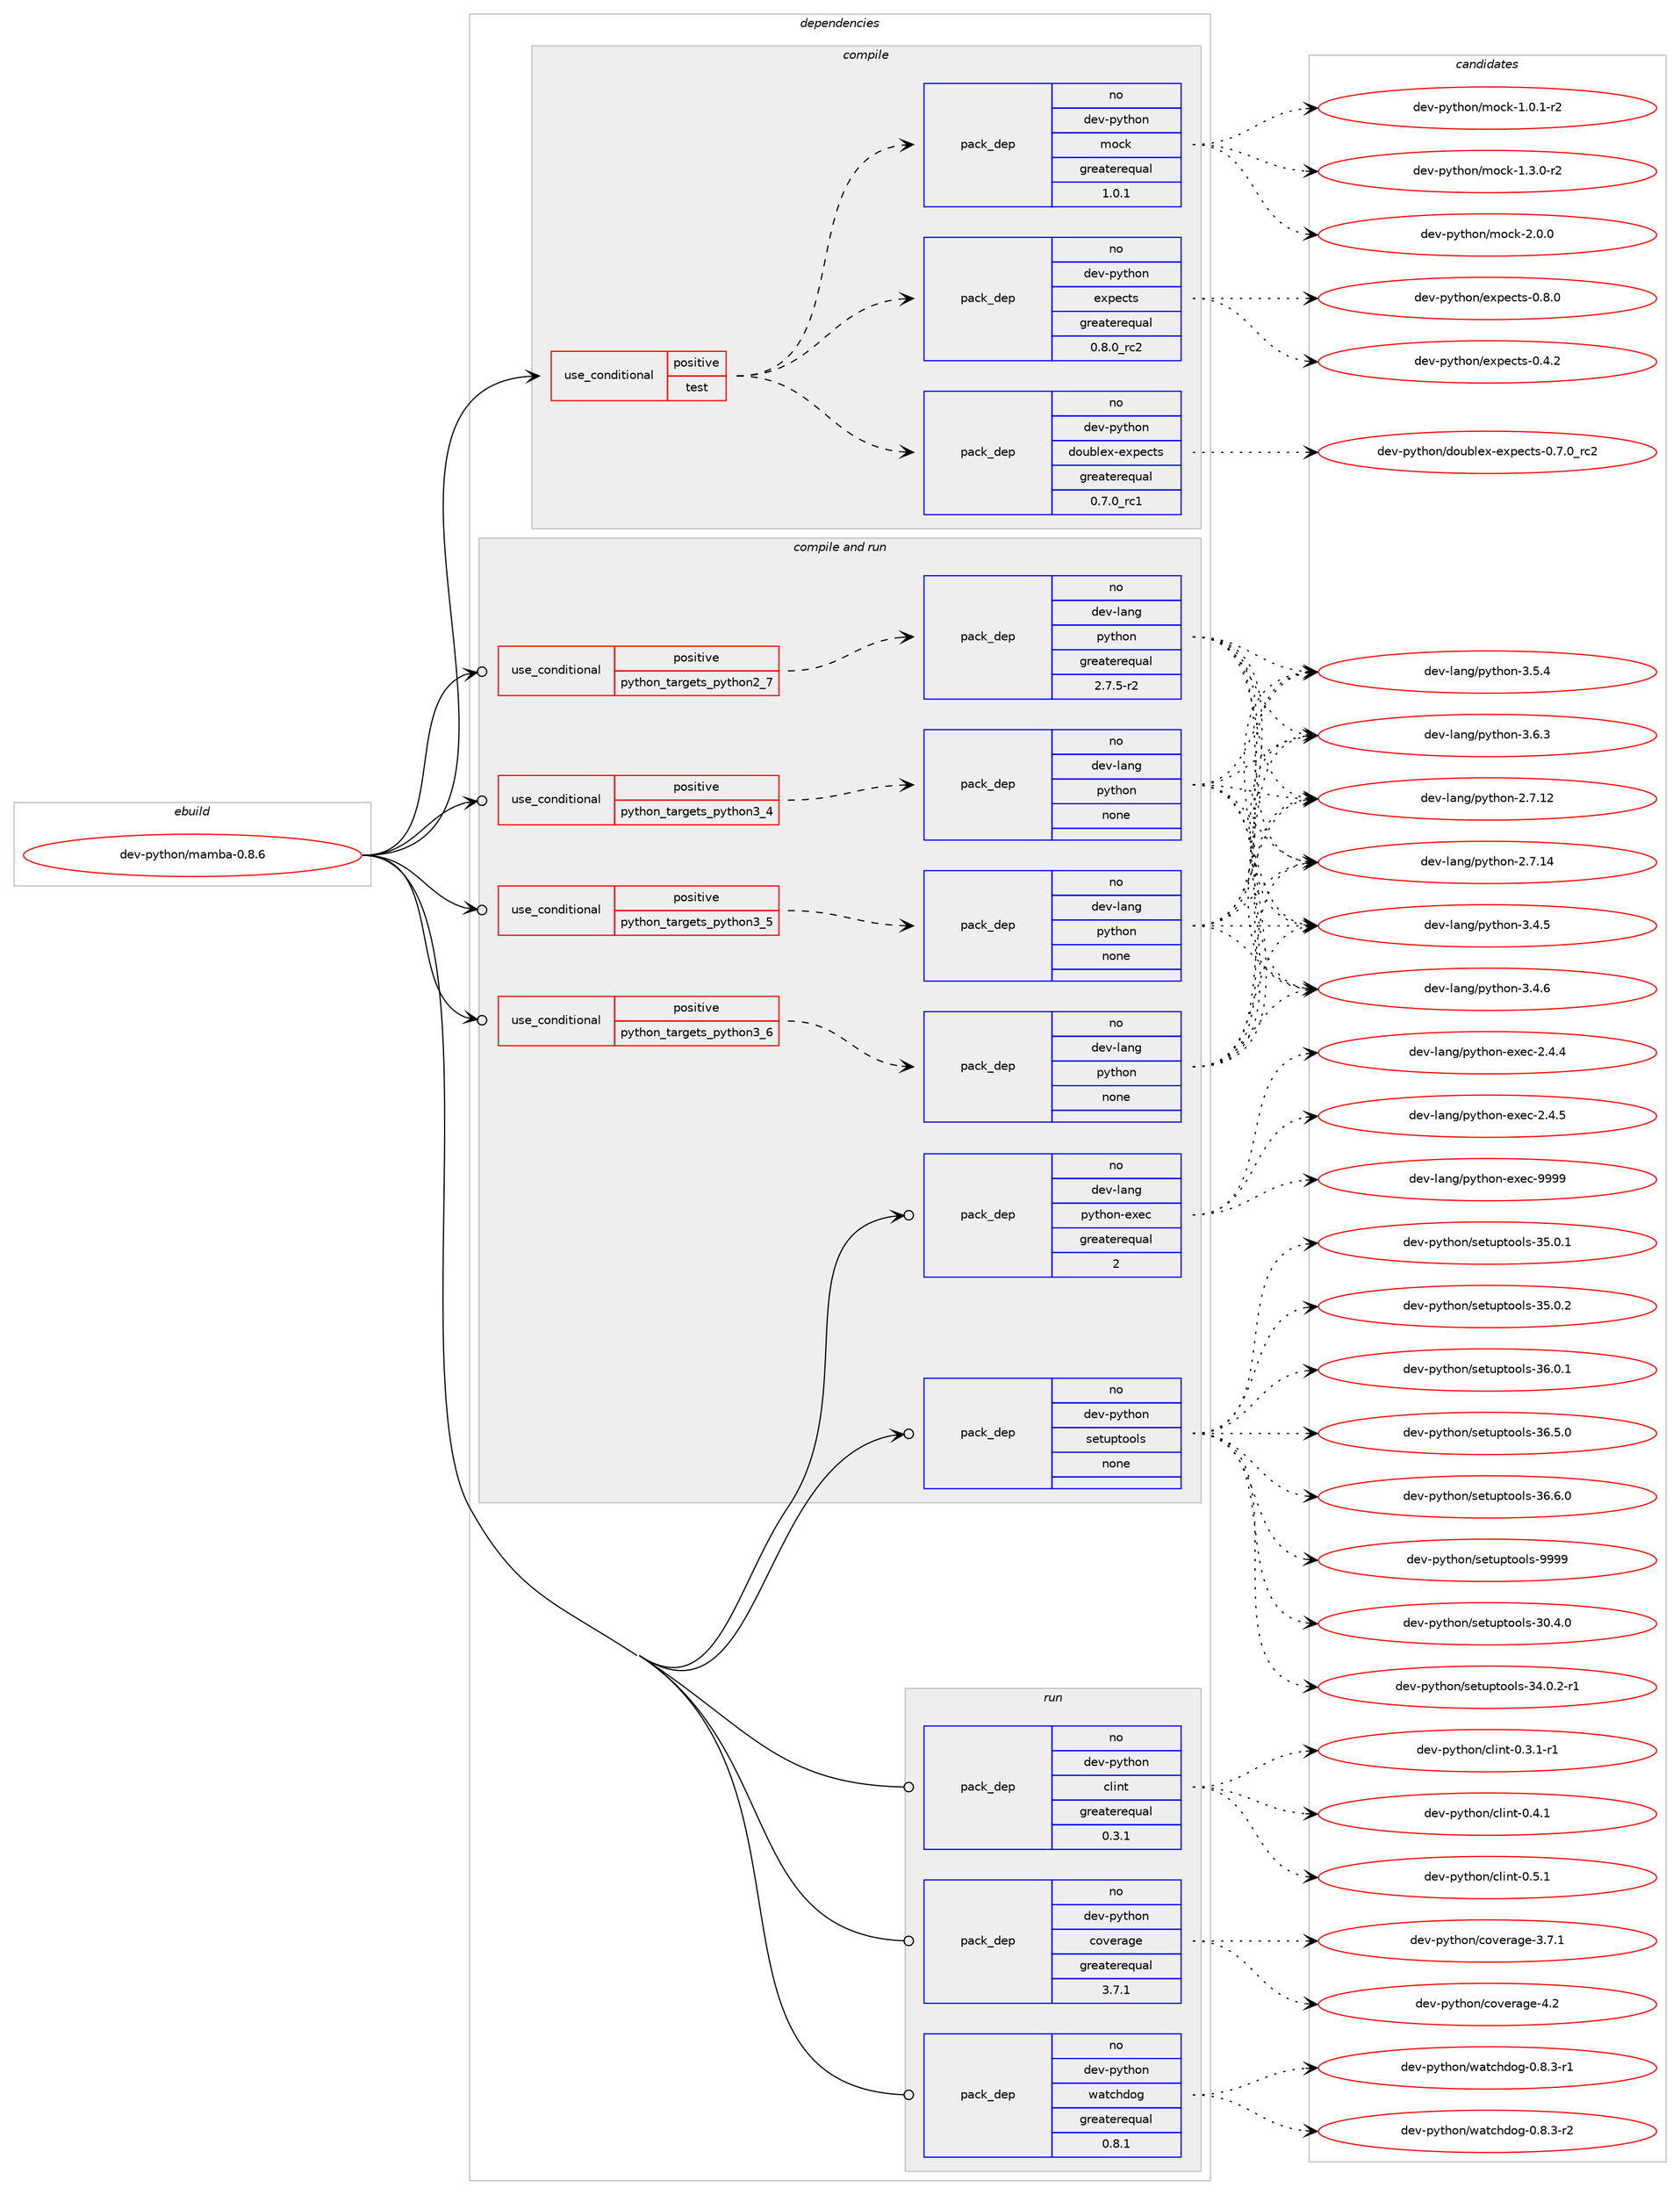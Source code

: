 digraph prolog {

# *************
# Graph options
# *************

newrank=true;
concentrate=true;
compound=true;
graph [rankdir=LR,fontname=Helvetica,fontsize=10,ranksep=1.5];#, ranksep=2.5, nodesep=0.2];
edge  [arrowhead=vee];
node  [fontname=Helvetica,fontsize=10];

# **********
# The ebuild
# **********

subgraph cluster_leftcol {
color=gray;
rank=same;
label=<<i>ebuild</i>>;
id [label="dev-python/mamba-0.8.6", color=red, width=4, href="../dev-python/mamba-0.8.6.svg"];
}

# ****************
# The dependencies
# ****************

subgraph cluster_midcol {
color=gray;
label=<<i>dependencies</i>>;
subgraph cluster_compile {
fillcolor="#eeeeee";
style=filled;
label=<<i>compile</i>>;
subgraph cond35209 {
dependency165236 [label=<<TABLE BORDER="0" CELLBORDER="1" CELLSPACING="0" CELLPADDING="4"><TR><TD ROWSPAN="3" CELLPADDING="10">use_conditional</TD></TR><TR><TD>positive</TD></TR><TR><TD>test</TD></TR></TABLE>>, shape=none, color=red];
subgraph pack126174 {
dependency165237 [label=<<TABLE BORDER="0" CELLBORDER="1" CELLSPACING="0" CELLPADDING="4" WIDTH="220"><TR><TD ROWSPAN="6" CELLPADDING="30">pack_dep</TD></TR><TR><TD WIDTH="110">no</TD></TR><TR><TD>dev-python</TD></TR><TR><TD>doublex-expects</TD></TR><TR><TD>greaterequal</TD></TR><TR><TD>0.7.0_rc1</TD></TR></TABLE>>, shape=none, color=blue];
}
dependency165236:e -> dependency165237:w [weight=20,style="dashed",arrowhead="vee"];
subgraph pack126175 {
dependency165238 [label=<<TABLE BORDER="0" CELLBORDER="1" CELLSPACING="0" CELLPADDING="4" WIDTH="220"><TR><TD ROWSPAN="6" CELLPADDING="30">pack_dep</TD></TR><TR><TD WIDTH="110">no</TD></TR><TR><TD>dev-python</TD></TR><TR><TD>expects</TD></TR><TR><TD>greaterequal</TD></TR><TR><TD>0.8.0_rc2</TD></TR></TABLE>>, shape=none, color=blue];
}
dependency165236:e -> dependency165238:w [weight=20,style="dashed",arrowhead="vee"];
subgraph pack126176 {
dependency165239 [label=<<TABLE BORDER="0" CELLBORDER="1" CELLSPACING="0" CELLPADDING="4" WIDTH="220"><TR><TD ROWSPAN="6" CELLPADDING="30">pack_dep</TD></TR><TR><TD WIDTH="110">no</TD></TR><TR><TD>dev-python</TD></TR><TR><TD>mock</TD></TR><TR><TD>greaterequal</TD></TR><TR><TD>1.0.1</TD></TR></TABLE>>, shape=none, color=blue];
}
dependency165236:e -> dependency165239:w [weight=20,style="dashed",arrowhead="vee"];
}
id:e -> dependency165236:w [weight=20,style="solid",arrowhead="vee"];
}
subgraph cluster_compileandrun {
fillcolor="#eeeeee";
style=filled;
label=<<i>compile and run</i>>;
subgraph cond35210 {
dependency165240 [label=<<TABLE BORDER="0" CELLBORDER="1" CELLSPACING="0" CELLPADDING="4"><TR><TD ROWSPAN="3" CELLPADDING="10">use_conditional</TD></TR><TR><TD>positive</TD></TR><TR><TD>python_targets_python2_7</TD></TR></TABLE>>, shape=none, color=red];
subgraph pack126177 {
dependency165241 [label=<<TABLE BORDER="0" CELLBORDER="1" CELLSPACING="0" CELLPADDING="4" WIDTH="220"><TR><TD ROWSPAN="6" CELLPADDING="30">pack_dep</TD></TR><TR><TD WIDTH="110">no</TD></TR><TR><TD>dev-lang</TD></TR><TR><TD>python</TD></TR><TR><TD>greaterequal</TD></TR><TR><TD>2.7.5-r2</TD></TR></TABLE>>, shape=none, color=blue];
}
dependency165240:e -> dependency165241:w [weight=20,style="dashed",arrowhead="vee"];
}
id:e -> dependency165240:w [weight=20,style="solid",arrowhead="odotvee"];
subgraph cond35211 {
dependency165242 [label=<<TABLE BORDER="0" CELLBORDER="1" CELLSPACING="0" CELLPADDING="4"><TR><TD ROWSPAN="3" CELLPADDING="10">use_conditional</TD></TR><TR><TD>positive</TD></TR><TR><TD>python_targets_python3_4</TD></TR></TABLE>>, shape=none, color=red];
subgraph pack126178 {
dependency165243 [label=<<TABLE BORDER="0" CELLBORDER="1" CELLSPACING="0" CELLPADDING="4" WIDTH="220"><TR><TD ROWSPAN="6" CELLPADDING="30">pack_dep</TD></TR><TR><TD WIDTH="110">no</TD></TR><TR><TD>dev-lang</TD></TR><TR><TD>python</TD></TR><TR><TD>none</TD></TR><TR><TD></TD></TR></TABLE>>, shape=none, color=blue];
}
dependency165242:e -> dependency165243:w [weight=20,style="dashed",arrowhead="vee"];
}
id:e -> dependency165242:w [weight=20,style="solid",arrowhead="odotvee"];
subgraph cond35212 {
dependency165244 [label=<<TABLE BORDER="0" CELLBORDER="1" CELLSPACING="0" CELLPADDING="4"><TR><TD ROWSPAN="3" CELLPADDING="10">use_conditional</TD></TR><TR><TD>positive</TD></TR><TR><TD>python_targets_python3_5</TD></TR></TABLE>>, shape=none, color=red];
subgraph pack126179 {
dependency165245 [label=<<TABLE BORDER="0" CELLBORDER="1" CELLSPACING="0" CELLPADDING="4" WIDTH="220"><TR><TD ROWSPAN="6" CELLPADDING="30">pack_dep</TD></TR><TR><TD WIDTH="110">no</TD></TR><TR><TD>dev-lang</TD></TR><TR><TD>python</TD></TR><TR><TD>none</TD></TR><TR><TD></TD></TR></TABLE>>, shape=none, color=blue];
}
dependency165244:e -> dependency165245:w [weight=20,style="dashed",arrowhead="vee"];
}
id:e -> dependency165244:w [weight=20,style="solid",arrowhead="odotvee"];
subgraph cond35213 {
dependency165246 [label=<<TABLE BORDER="0" CELLBORDER="1" CELLSPACING="0" CELLPADDING="4"><TR><TD ROWSPAN="3" CELLPADDING="10">use_conditional</TD></TR><TR><TD>positive</TD></TR><TR><TD>python_targets_python3_6</TD></TR></TABLE>>, shape=none, color=red];
subgraph pack126180 {
dependency165247 [label=<<TABLE BORDER="0" CELLBORDER="1" CELLSPACING="0" CELLPADDING="4" WIDTH="220"><TR><TD ROWSPAN="6" CELLPADDING="30">pack_dep</TD></TR><TR><TD WIDTH="110">no</TD></TR><TR><TD>dev-lang</TD></TR><TR><TD>python</TD></TR><TR><TD>none</TD></TR><TR><TD></TD></TR></TABLE>>, shape=none, color=blue];
}
dependency165246:e -> dependency165247:w [weight=20,style="dashed",arrowhead="vee"];
}
id:e -> dependency165246:w [weight=20,style="solid",arrowhead="odotvee"];
subgraph pack126181 {
dependency165248 [label=<<TABLE BORDER="0" CELLBORDER="1" CELLSPACING="0" CELLPADDING="4" WIDTH="220"><TR><TD ROWSPAN="6" CELLPADDING="30">pack_dep</TD></TR><TR><TD WIDTH="110">no</TD></TR><TR><TD>dev-lang</TD></TR><TR><TD>python-exec</TD></TR><TR><TD>greaterequal</TD></TR><TR><TD>2</TD></TR></TABLE>>, shape=none, color=blue];
}
id:e -> dependency165248:w [weight=20,style="solid",arrowhead="odotvee"];
subgraph pack126182 {
dependency165249 [label=<<TABLE BORDER="0" CELLBORDER="1" CELLSPACING="0" CELLPADDING="4" WIDTH="220"><TR><TD ROWSPAN="6" CELLPADDING="30">pack_dep</TD></TR><TR><TD WIDTH="110">no</TD></TR><TR><TD>dev-python</TD></TR><TR><TD>setuptools</TD></TR><TR><TD>none</TD></TR><TR><TD></TD></TR></TABLE>>, shape=none, color=blue];
}
id:e -> dependency165249:w [weight=20,style="solid",arrowhead="odotvee"];
}
subgraph cluster_run {
fillcolor="#eeeeee";
style=filled;
label=<<i>run</i>>;
subgraph pack126183 {
dependency165250 [label=<<TABLE BORDER="0" CELLBORDER="1" CELLSPACING="0" CELLPADDING="4" WIDTH="220"><TR><TD ROWSPAN="6" CELLPADDING="30">pack_dep</TD></TR><TR><TD WIDTH="110">no</TD></TR><TR><TD>dev-python</TD></TR><TR><TD>clint</TD></TR><TR><TD>greaterequal</TD></TR><TR><TD>0.3.1</TD></TR></TABLE>>, shape=none, color=blue];
}
id:e -> dependency165250:w [weight=20,style="solid",arrowhead="odot"];
subgraph pack126184 {
dependency165251 [label=<<TABLE BORDER="0" CELLBORDER="1" CELLSPACING="0" CELLPADDING="4" WIDTH="220"><TR><TD ROWSPAN="6" CELLPADDING="30">pack_dep</TD></TR><TR><TD WIDTH="110">no</TD></TR><TR><TD>dev-python</TD></TR><TR><TD>coverage</TD></TR><TR><TD>greaterequal</TD></TR><TR><TD>3.7.1</TD></TR></TABLE>>, shape=none, color=blue];
}
id:e -> dependency165251:w [weight=20,style="solid",arrowhead="odot"];
subgraph pack126185 {
dependency165252 [label=<<TABLE BORDER="0" CELLBORDER="1" CELLSPACING="0" CELLPADDING="4" WIDTH="220"><TR><TD ROWSPAN="6" CELLPADDING="30">pack_dep</TD></TR><TR><TD WIDTH="110">no</TD></TR><TR><TD>dev-python</TD></TR><TR><TD>watchdog</TD></TR><TR><TD>greaterequal</TD></TR><TR><TD>0.8.1</TD></TR></TABLE>>, shape=none, color=blue];
}
id:e -> dependency165252:w [weight=20,style="solid",arrowhead="odot"];
}
}

# **************
# The candidates
# **************

subgraph cluster_choices {
rank=same;
color=gray;
label=<<i>candidates</i>>;

subgraph choice126174 {
color=black;
nodesep=1;
choice1001011184511212111610411111047100111117981081011204510112011210199116115454846554648951149950 [label="dev-python/doublex-expects-0.7.0_rc2", color=red, width=4,href="../dev-python/doublex-expects-0.7.0_rc2.svg"];
dependency165237:e -> choice1001011184511212111610411111047100111117981081011204510112011210199116115454846554648951149950:w [style=dotted,weight="100"];
}
subgraph choice126175 {
color=black;
nodesep=1;
choice100101118451121211161041111104710112011210199116115454846524650 [label="dev-python/expects-0.4.2", color=red, width=4,href="../dev-python/expects-0.4.2.svg"];
choice100101118451121211161041111104710112011210199116115454846564648 [label="dev-python/expects-0.8.0", color=red, width=4,href="../dev-python/expects-0.8.0.svg"];
dependency165238:e -> choice100101118451121211161041111104710112011210199116115454846524650:w [style=dotted,weight="100"];
dependency165238:e -> choice100101118451121211161041111104710112011210199116115454846564648:w [style=dotted,weight="100"];
}
subgraph choice126176 {
color=black;
nodesep=1;
choice1001011184511212111610411111047109111991074549464846494511450 [label="dev-python/mock-1.0.1-r2", color=red, width=4,href="../dev-python/mock-1.0.1-r2.svg"];
choice1001011184511212111610411111047109111991074549465146484511450 [label="dev-python/mock-1.3.0-r2", color=red, width=4,href="../dev-python/mock-1.3.0-r2.svg"];
choice100101118451121211161041111104710911199107455046484648 [label="dev-python/mock-2.0.0", color=red, width=4,href="../dev-python/mock-2.0.0.svg"];
dependency165239:e -> choice1001011184511212111610411111047109111991074549464846494511450:w [style=dotted,weight="100"];
dependency165239:e -> choice1001011184511212111610411111047109111991074549465146484511450:w [style=dotted,weight="100"];
dependency165239:e -> choice100101118451121211161041111104710911199107455046484648:w [style=dotted,weight="100"];
}
subgraph choice126177 {
color=black;
nodesep=1;
choice10010111845108971101034711212111610411111045504655464950 [label="dev-lang/python-2.7.12", color=red, width=4,href="../dev-lang/python-2.7.12.svg"];
choice10010111845108971101034711212111610411111045504655464952 [label="dev-lang/python-2.7.14", color=red, width=4,href="../dev-lang/python-2.7.14.svg"];
choice100101118451089711010347112121116104111110455146524653 [label="dev-lang/python-3.4.5", color=red, width=4,href="../dev-lang/python-3.4.5.svg"];
choice100101118451089711010347112121116104111110455146524654 [label="dev-lang/python-3.4.6", color=red, width=4,href="../dev-lang/python-3.4.6.svg"];
choice100101118451089711010347112121116104111110455146534652 [label="dev-lang/python-3.5.4", color=red, width=4,href="../dev-lang/python-3.5.4.svg"];
choice100101118451089711010347112121116104111110455146544651 [label="dev-lang/python-3.6.3", color=red, width=4,href="../dev-lang/python-3.6.3.svg"];
dependency165241:e -> choice10010111845108971101034711212111610411111045504655464950:w [style=dotted,weight="100"];
dependency165241:e -> choice10010111845108971101034711212111610411111045504655464952:w [style=dotted,weight="100"];
dependency165241:e -> choice100101118451089711010347112121116104111110455146524653:w [style=dotted,weight="100"];
dependency165241:e -> choice100101118451089711010347112121116104111110455146524654:w [style=dotted,weight="100"];
dependency165241:e -> choice100101118451089711010347112121116104111110455146534652:w [style=dotted,weight="100"];
dependency165241:e -> choice100101118451089711010347112121116104111110455146544651:w [style=dotted,weight="100"];
}
subgraph choice126178 {
color=black;
nodesep=1;
choice10010111845108971101034711212111610411111045504655464950 [label="dev-lang/python-2.7.12", color=red, width=4,href="../dev-lang/python-2.7.12.svg"];
choice10010111845108971101034711212111610411111045504655464952 [label="dev-lang/python-2.7.14", color=red, width=4,href="../dev-lang/python-2.7.14.svg"];
choice100101118451089711010347112121116104111110455146524653 [label="dev-lang/python-3.4.5", color=red, width=4,href="../dev-lang/python-3.4.5.svg"];
choice100101118451089711010347112121116104111110455146524654 [label="dev-lang/python-3.4.6", color=red, width=4,href="../dev-lang/python-3.4.6.svg"];
choice100101118451089711010347112121116104111110455146534652 [label="dev-lang/python-3.5.4", color=red, width=4,href="../dev-lang/python-3.5.4.svg"];
choice100101118451089711010347112121116104111110455146544651 [label="dev-lang/python-3.6.3", color=red, width=4,href="../dev-lang/python-3.6.3.svg"];
dependency165243:e -> choice10010111845108971101034711212111610411111045504655464950:w [style=dotted,weight="100"];
dependency165243:e -> choice10010111845108971101034711212111610411111045504655464952:w [style=dotted,weight="100"];
dependency165243:e -> choice100101118451089711010347112121116104111110455146524653:w [style=dotted,weight="100"];
dependency165243:e -> choice100101118451089711010347112121116104111110455146524654:w [style=dotted,weight="100"];
dependency165243:e -> choice100101118451089711010347112121116104111110455146534652:w [style=dotted,weight="100"];
dependency165243:e -> choice100101118451089711010347112121116104111110455146544651:w [style=dotted,weight="100"];
}
subgraph choice126179 {
color=black;
nodesep=1;
choice10010111845108971101034711212111610411111045504655464950 [label="dev-lang/python-2.7.12", color=red, width=4,href="../dev-lang/python-2.7.12.svg"];
choice10010111845108971101034711212111610411111045504655464952 [label="dev-lang/python-2.7.14", color=red, width=4,href="../dev-lang/python-2.7.14.svg"];
choice100101118451089711010347112121116104111110455146524653 [label="dev-lang/python-3.4.5", color=red, width=4,href="../dev-lang/python-3.4.5.svg"];
choice100101118451089711010347112121116104111110455146524654 [label="dev-lang/python-3.4.6", color=red, width=4,href="../dev-lang/python-3.4.6.svg"];
choice100101118451089711010347112121116104111110455146534652 [label="dev-lang/python-3.5.4", color=red, width=4,href="../dev-lang/python-3.5.4.svg"];
choice100101118451089711010347112121116104111110455146544651 [label="dev-lang/python-3.6.3", color=red, width=4,href="../dev-lang/python-3.6.3.svg"];
dependency165245:e -> choice10010111845108971101034711212111610411111045504655464950:w [style=dotted,weight="100"];
dependency165245:e -> choice10010111845108971101034711212111610411111045504655464952:w [style=dotted,weight="100"];
dependency165245:e -> choice100101118451089711010347112121116104111110455146524653:w [style=dotted,weight="100"];
dependency165245:e -> choice100101118451089711010347112121116104111110455146524654:w [style=dotted,weight="100"];
dependency165245:e -> choice100101118451089711010347112121116104111110455146534652:w [style=dotted,weight="100"];
dependency165245:e -> choice100101118451089711010347112121116104111110455146544651:w [style=dotted,weight="100"];
}
subgraph choice126180 {
color=black;
nodesep=1;
choice10010111845108971101034711212111610411111045504655464950 [label="dev-lang/python-2.7.12", color=red, width=4,href="../dev-lang/python-2.7.12.svg"];
choice10010111845108971101034711212111610411111045504655464952 [label="dev-lang/python-2.7.14", color=red, width=4,href="../dev-lang/python-2.7.14.svg"];
choice100101118451089711010347112121116104111110455146524653 [label="dev-lang/python-3.4.5", color=red, width=4,href="../dev-lang/python-3.4.5.svg"];
choice100101118451089711010347112121116104111110455146524654 [label="dev-lang/python-3.4.6", color=red, width=4,href="../dev-lang/python-3.4.6.svg"];
choice100101118451089711010347112121116104111110455146534652 [label="dev-lang/python-3.5.4", color=red, width=4,href="../dev-lang/python-3.5.4.svg"];
choice100101118451089711010347112121116104111110455146544651 [label="dev-lang/python-3.6.3", color=red, width=4,href="../dev-lang/python-3.6.3.svg"];
dependency165247:e -> choice10010111845108971101034711212111610411111045504655464950:w [style=dotted,weight="100"];
dependency165247:e -> choice10010111845108971101034711212111610411111045504655464952:w [style=dotted,weight="100"];
dependency165247:e -> choice100101118451089711010347112121116104111110455146524653:w [style=dotted,weight="100"];
dependency165247:e -> choice100101118451089711010347112121116104111110455146524654:w [style=dotted,weight="100"];
dependency165247:e -> choice100101118451089711010347112121116104111110455146534652:w [style=dotted,weight="100"];
dependency165247:e -> choice100101118451089711010347112121116104111110455146544651:w [style=dotted,weight="100"];
}
subgraph choice126181 {
color=black;
nodesep=1;
choice1001011184510897110103471121211161041111104510112010199455046524652 [label="dev-lang/python-exec-2.4.4", color=red, width=4,href="../dev-lang/python-exec-2.4.4.svg"];
choice1001011184510897110103471121211161041111104510112010199455046524653 [label="dev-lang/python-exec-2.4.5", color=red, width=4,href="../dev-lang/python-exec-2.4.5.svg"];
choice10010111845108971101034711212111610411111045101120101994557575757 [label="dev-lang/python-exec-9999", color=red, width=4,href="../dev-lang/python-exec-9999.svg"];
dependency165248:e -> choice1001011184510897110103471121211161041111104510112010199455046524652:w [style=dotted,weight="100"];
dependency165248:e -> choice1001011184510897110103471121211161041111104510112010199455046524653:w [style=dotted,weight="100"];
dependency165248:e -> choice10010111845108971101034711212111610411111045101120101994557575757:w [style=dotted,weight="100"];
}
subgraph choice126182 {
color=black;
nodesep=1;
choice100101118451121211161041111104711510111611711211611111110811545514846524648 [label="dev-python/setuptools-30.4.0", color=red, width=4,href="../dev-python/setuptools-30.4.0.svg"];
choice1001011184511212111610411111047115101116117112116111111108115455152464846504511449 [label="dev-python/setuptools-34.0.2-r1", color=red, width=4,href="../dev-python/setuptools-34.0.2-r1.svg"];
choice100101118451121211161041111104711510111611711211611111110811545515346484649 [label="dev-python/setuptools-35.0.1", color=red, width=4,href="../dev-python/setuptools-35.0.1.svg"];
choice100101118451121211161041111104711510111611711211611111110811545515346484650 [label="dev-python/setuptools-35.0.2", color=red, width=4,href="../dev-python/setuptools-35.0.2.svg"];
choice100101118451121211161041111104711510111611711211611111110811545515446484649 [label="dev-python/setuptools-36.0.1", color=red, width=4,href="../dev-python/setuptools-36.0.1.svg"];
choice100101118451121211161041111104711510111611711211611111110811545515446534648 [label="dev-python/setuptools-36.5.0", color=red, width=4,href="../dev-python/setuptools-36.5.0.svg"];
choice100101118451121211161041111104711510111611711211611111110811545515446544648 [label="dev-python/setuptools-36.6.0", color=red, width=4,href="../dev-python/setuptools-36.6.0.svg"];
choice10010111845112121116104111110471151011161171121161111111081154557575757 [label="dev-python/setuptools-9999", color=red, width=4,href="../dev-python/setuptools-9999.svg"];
dependency165249:e -> choice100101118451121211161041111104711510111611711211611111110811545514846524648:w [style=dotted,weight="100"];
dependency165249:e -> choice1001011184511212111610411111047115101116117112116111111108115455152464846504511449:w [style=dotted,weight="100"];
dependency165249:e -> choice100101118451121211161041111104711510111611711211611111110811545515346484649:w [style=dotted,weight="100"];
dependency165249:e -> choice100101118451121211161041111104711510111611711211611111110811545515346484650:w [style=dotted,weight="100"];
dependency165249:e -> choice100101118451121211161041111104711510111611711211611111110811545515446484649:w [style=dotted,weight="100"];
dependency165249:e -> choice100101118451121211161041111104711510111611711211611111110811545515446534648:w [style=dotted,weight="100"];
dependency165249:e -> choice100101118451121211161041111104711510111611711211611111110811545515446544648:w [style=dotted,weight="100"];
dependency165249:e -> choice10010111845112121116104111110471151011161171121161111111081154557575757:w [style=dotted,weight="100"];
}
subgraph choice126183 {
color=black;
nodesep=1;
choice1001011184511212111610411111047991081051101164548465146494511449 [label="dev-python/clint-0.3.1-r1", color=red, width=4,href="../dev-python/clint-0.3.1-r1.svg"];
choice100101118451121211161041111104799108105110116454846524649 [label="dev-python/clint-0.4.1", color=red, width=4,href="../dev-python/clint-0.4.1.svg"];
choice100101118451121211161041111104799108105110116454846534649 [label="dev-python/clint-0.5.1", color=red, width=4,href="../dev-python/clint-0.5.1.svg"];
dependency165250:e -> choice1001011184511212111610411111047991081051101164548465146494511449:w [style=dotted,weight="100"];
dependency165250:e -> choice100101118451121211161041111104799108105110116454846524649:w [style=dotted,weight="100"];
dependency165250:e -> choice100101118451121211161041111104799108105110116454846534649:w [style=dotted,weight="100"];
}
subgraph choice126184 {
color=black;
nodesep=1;
choice10010111845112121116104111110479911111810111497103101455146554649 [label="dev-python/coverage-3.7.1", color=red, width=4,href="../dev-python/coverage-3.7.1.svg"];
choice1001011184511212111610411111047991111181011149710310145524650 [label="dev-python/coverage-4.2", color=red, width=4,href="../dev-python/coverage-4.2.svg"];
dependency165251:e -> choice10010111845112121116104111110479911111810111497103101455146554649:w [style=dotted,weight="100"];
dependency165251:e -> choice1001011184511212111610411111047991111181011149710310145524650:w [style=dotted,weight="100"];
}
subgraph choice126185 {
color=black;
nodesep=1;
choice100101118451121211161041111104711997116991041001111034548465646514511449 [label="dev-python/watchdog-0.8.3-r1", color=red, width=4,href="../dev-python/watchdog-0.8.3-r1.svg"];
choice100101118451121211161041111104711997116991041001111034548465646514511450 [label="dev-python/watchdog-0.8.3-r2", color=red, width=4,href="../dev-python/watchdog-0.8.3-r2.svg"];
dependency165252:e -> choice100101118451121211161041111104711997116991041001111034548465646514511449:w [style=dotted,weight="100"];
dependency165252:e -> choice100101118451121211161041111104711997116991041001111034548465646514511450:w [style=dotted,weight="100"];
}
}

}
